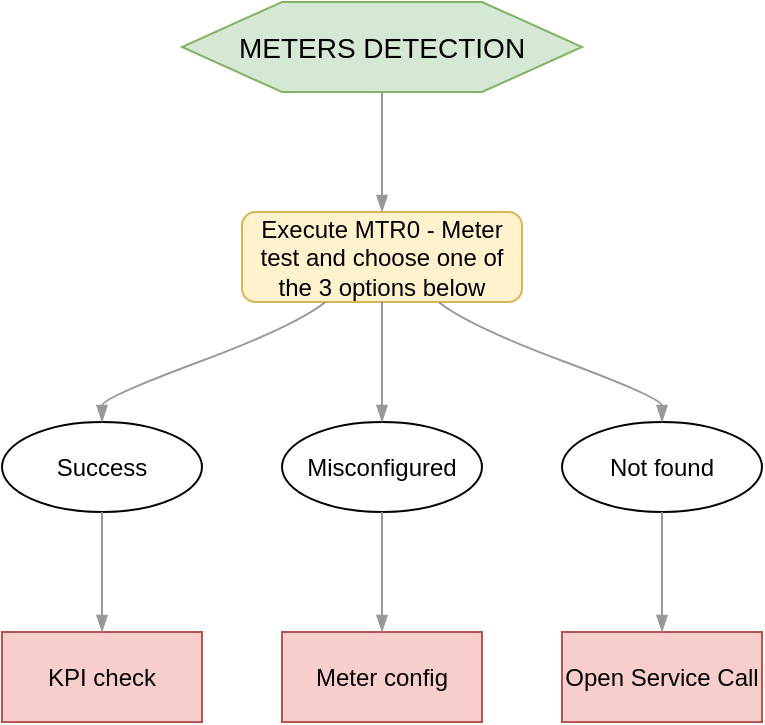 <mxfile version="27.1.5" pages="3">
  <diagram id="7AZIaKFDA84dNrpr3-fF" name="Page-1">
    <mxGraphModel dx="1141" dy="601" grid="1" gridSize="10" guides="1" tooltips="1" connect="1" arrows="1" fold="1" page="1" pageScale="1" pageWidth="800" pageHeight="600" math="0" shadow="0">
      <root>
        <mxCell id="0" />
        <mxCell id="1" parent="0" />
        <UserObject label="%step%" step="METERS DETECTION" shapeType="titleText" width="200" link="" placeholders="1" id="Hn5I5QAlXXFDM_NtoOHu-2">
          <mxCell style="whiteSpace=wrap;shape=hexagon;fillColor=#d5e8d4;strokeColor=#82b366;perimeter=hexagonPerimeter;fontSize=14;" vertex="1" parent="1">
            <mxGeometry x="110" y="20" width="200" height="45" as="geometry" />
          </mxCell>
        </UserObject>
        <UserObject label="%step%" step="Execute MTR0 - Meter test and choose one of the 3 options below" shapeType="instruction" width="140" link="" placeholders="1" id="Hn5I5QAlXXFDM_NtoOHu-3">
          <mxCell style="whiteSpace=wrap;rounded=1;fillColor=#fff2cc;strokeColor=#d6b656" vertex="1" parent="1">
            <mxGeometry x="140" y="125" width="140" height="45" as="geometry" />
          </mxCell>
        </UserObject>
        <UserObject label="%step%" step="Success" shapeType="option" width="100" link="" placeholders="1" id="Hn5I5QAlXXFDM_NtoOHu-4">
          <mxCell style="whiteSpace=wrap;shape=ellipse;fillColor=#ffffff;strokeColor=#000000;perimeter=ellipsePerimeter;" vertex="1" parent="1">
            <mxGeometry x="20" y="230" width="100" height="45" as="geometry" />
          </mxCell>
        </UserObject>
        <UserObject label="%step%" step="Misconfigured" shapeType="option" width="100" link="data:page/id,SWconfig" placeholders="1" id="Hn5I5QAlXXFDM_NtoOHu-5">
          <mxCell style="whiteSpace=wrap;shape=ellipse;fillColor=#ffffff;strokeColor=#000000;perimeter=ellipsePerimeter;" vertex="1" parent="1">
            <mxGeometry x="160" y="230" width="100" height="45" as="geometry" />
          </mxCell>
        </UserObject>
        <UserObject label="%step%" step="Not found" shapeType="option" width="100" link="data:page/id,Onsitecheck" placeholders="1" id="Hn5I5QAlXXFDM_NtoOHu-6">
          <mxCell style="whiteSpace=wrap;shape=ellipse;fillColor=#ffffff;strokeColor=#000000;perimeter=ellipsePerimeter;" vertex="1" parent="1">
            <mxGeometry x="300" y="230" width="100" height="45" as="geometry" />
          </mxCell>
        </UserObject>
        <UserObject label="%step%" step="KPI check" shapeType="action" width="100" link="" placeholders="1" id="Hn5I5QAlXXFDM_NtoOHu-7">
          <mxCell style="whiteSpace=wrap;rounded=0;fillColor=#f8cecc;strokeColor=#b85450" vertex="1" parent="1">
            <mxGeometry x="20" y="335" width="100" height="45" as="geometry" />
          </mxCell>
        </UserObject>
        <UserObject label="%step%" step="Meter config" shapeType="action" width="100" link="" placeholders="1" id="Hn5I5QAlXXFDM_NtoOHu-8">
          <mxCell style="whiteSpace=wrap;rounded=0;fillColor=#f8cecc;strokeColor=#b85450" vertex="1" parent="1">
            <mxGeometry x="160" y="335" width="100" height="45" as="geometry" />
          </mxCell>
        </UserObject>
        <UserObject label="%step%" step="Open Service Call" shapeType="action" width="100" link="" placeholders="1" id="Hn5I5QAlXXFDM_NtoOHu-9">
          <mxCell style="whiteSpace=wrap;rounded=0;fillColor=#f8cecc;strokeColor=#b85450" vertex="1" parent="1">
            <mxGeometry x="300" y="335" width="100" height="45" as="geometry" />
          </mxCell>
        </UserObject>
        <mxCell id="Hn5I5QAlXXFDM_NtoOHu-10" value="" style="curved=1;endArrow=blockThin;startArrow=none;strokeColor=#999999;endFill=1;" edge="1" parent="1" source="Hn5I5QAlXXFDM_NtoOHu-2" target="Hn5I5QAlXXFDM_NtoOHu-3">
          <mxGeometry relative="1" as="geometry">
            <Array as="points">
              <mxPoint x="210" y="77" />
              <mxPoint x="210" y="113" />
            </Array>
          </mxGeometry>
        </mxCell>
        <mxCell id="Hn5I5QAlXXFDM_NtoOHu-11" value="" style="curved=1;endArrow=blockThin;startArrow=none;strokeColor=#999999;endFill=1;" edge="1" parent="1" source="Hn5I5QAlXXFDM_NtoOHu-3" target="Hn5I5QAlXXFDM_NtoOHu-4">
          <mxGeometry relative="1" as="geometry">
            <Array as="points">
              <mxPoint x="166.667" y="182" />
              <mxPoint x="70" y="218" />
            </Array>
          </mxGeometry>
        </mxCell>
        <mxCell id="Hn5I5QAlXXFDM_NtoOHu-12" value="" style="curved=1;endArrow=blockThin;startArrow=none;strokeColor=#999999;endFill=1;" edge="1" parent="1" source="Hn5I5QAlXXFDM_NtoOHu-3" target="Hn5I5QAlXXFDM_NtoOHu-5">
          <mxGeometry relative="1" as="geometry">
            <Array as="points">
              <mxPoint x="210" y="184" />
              <mxPoint x="210" y="218" />
            </Array>
          </mxGeometry>
        </mxCell>
        <mxCell id="Hn5I5QAlXXFDM_NtoOHu-13" value="" style="curved=1;endArrow=blockThin;startArrow=none;strokeColor=#999999;endFill=1;" edge="1" parent="1" source="Hn5I5QAlXXFDM_NtoOHu-3" target="Hn5I5QAlXXFDM_NtoOHu-6">
          <mxGeometry relative="1" as="geometry">
            <Array as="points">
              <mxPoint x="253.333" y="182" />
              <mxPoint x="350" y="218" />
            </Array>
          </mxGeometry>
        </mxCell>
        <mxCell id="Hn5I5QAlXXFDM_NtoOHu-14" value="" style="curved=1;endArrow=blockThin;startArrow=none;strokeColor=#999999;endFill=1;" edge="1" parent="1" source="Hn5I5QAlXXFDM_NtoOHu-4" target="Hn5I5QAlXXFDM_NtoOHu-7">
          <mxGeometry relative="1" as="geometry">
            <Array as="points">
              <mxPoint x="70" y="287" />
              <mxPoint x="70" y="323" />
            </Array>
          </mxGeometry>
        </mxCell>
        <mxCell id="Hn5I5QAlXXFDM_NtoOHu-15" value="" style="curved=1;endArrow=blockThin;startArrow=none;strokeColor=#999999;endFill=1;" edge="1" parent="1" source="Hn5I5QAlXXFDM_NtoOHu-5" target="Hn5I5QAlXXFDM_NtoOHu-8">
          <mxGeometry relative="1" as="geometry">
            <Array as="points">
              <mxPoint x="210" y="287" />
              <mxPoint x="210" y="323" />
            </Array>
          </mxGeometry>
        </mxCell>
        <mxCell id="Hn5I5QAlXXFDM_NtoOHu-16" value="" style="curved=1;endArrow=blockThin;startArrow=none;strokeColor=#999999;endFill=1;" edge="1" parent="1" source="Hn5I5QAlXXFDM_NtoOHu-6" target="Hn5I5QAlXXFDM_NtoOHu-9">
          <mxGeometry relative="1" as="geometry">
            <Array as="points">
              <mxPoint x="350" y="287" />
              <mxPoint x="350" y="323" />
            </Array>
          </mxGeometry>
        </mxCell>
      </root>
    </mxGraphModel>
  </diagram>
  <diagram id="SWconfig" name="SWconfig">
    <mxGraphModel dx="1426" dy="751" grid="1" gridSize="10" guides="1" tooltips="1" connect="1" arrows="1" fold="1" page="1" pageScale="1" pageWidth="800" pageHeight="600" math="0" shadow="0">
      <root>
        <object label="" id="0">
          <mxCell />
        </object>
        <mxCell id="1" parent="0" />
      </root>
    </mxGraphModel>
  </diagram>
  <diagram id="Onsitecheck" name="Onsitecheck">
    <mxGraphModel dx="1426" dy="751" grid="1" gridSize="10" guides="1" tooltips="1" connect="1" arrows="1" fold="1" page="1" pageScale="1" pageWidth="800" pageHeight="600" math="0" shadow="0">
      <root>
        <object label="" id="0">
          <mxCell />
        </object>
        <mxCell id="1" parent="0" />
      </root>
    </mxGraphModel>
  </diagram>
</mxfile>
